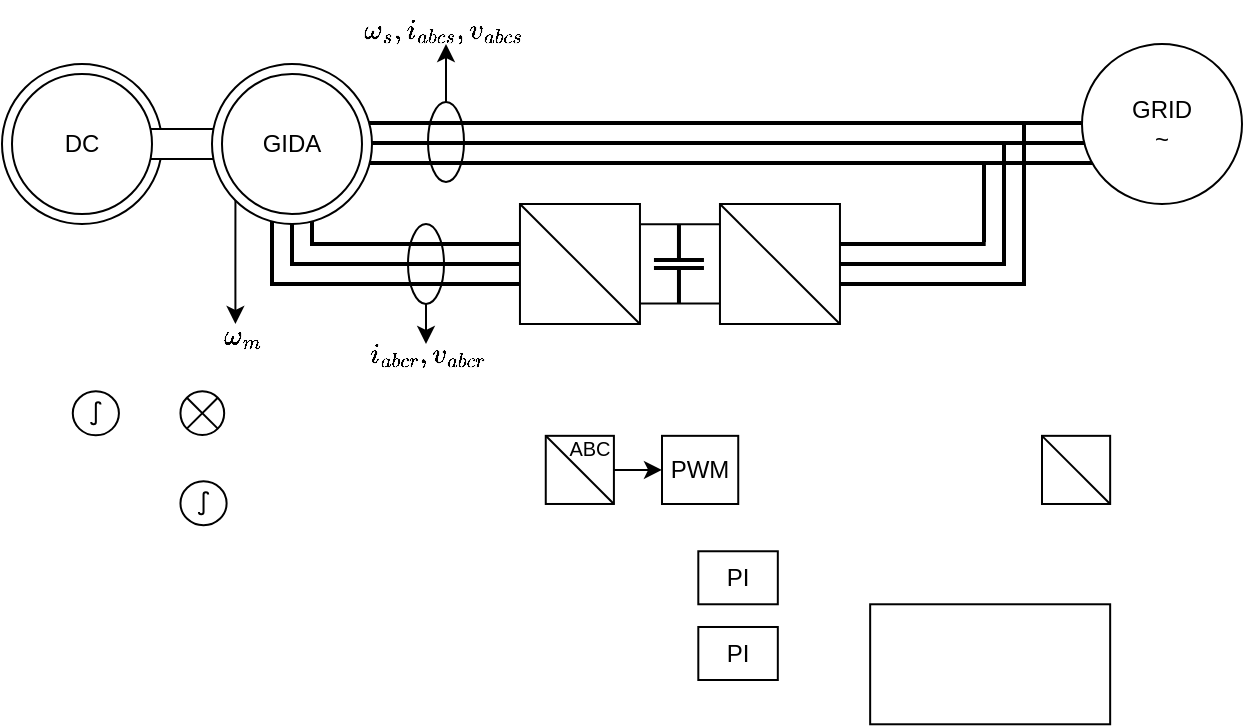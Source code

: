 <mxfile version="24.3.1" type="github">
  <diagram name="Página-1" id="I1N_2LX5mgsxKJud5I9W">
    <mxGraphModel dx="161" dy="93" grid="1" gridSize="10" guides="1" tooltips="1" connect="1" arrows="1" fold="1" page="1" pageScale="1" pageWidth="827" pageHeight="1169" math="1" shadow="0">
      <root>
        <mxCell id="0" />
        <mxCell id="1" parent="0" />
        <mxCell id="xOHgtGZR5Rzq2IbuNZQh-37" value="" style="endArrow=none;html=1;rounded=0;strokeWidth=2;" edge="1" parent="1">
          <mxGeometry width="50" height="50" relative="1" as="geometry">
            <mxPoint x="521" y="130" as="sourcePoint" />
            <mxPoint x="521" y="169" as="targetPoint" />
          </mxGeometry>
        </mxCell>
        <mxCell id="xOHgtGZR5Rzq2IbuNZQh-38" value="" style="endArrow=none;html=1;rounded=0;strokeWidth=2;" edge="1" parent="1">
          <mxGeometry width="50" height="50" relative="1" as="geometry">
            <mxPoint x="531" y="120" as="sourcePoint" />
            <mxPoint x="531" y="181" as="targetPoint" />
          </mxGeometry>
        </mxCell>
        <mxCell id="xOHgtGZR5Rzq2IbuNZQh-39" value="" style="endArrow=none;html=1;rounded=0;strokeWidth=2;" edge="1" parent="1">
          <mxGeometry width="50" height="50" relative="1" as="geometry">
            <mxPoint x="541" y="110" as="sourcePoint" />
            <mxPoint x="541" y="190" as="targetPoint" />
          </mxGeometry>
        </mxCell>
        <mxCell id="xOHgtGZR5Rzq2IbuNZQh-43" value="" style="ellipse;whiteSpace=wrap;html=1;aspect=fixed;" vertex="1" parent="1">
          <mxGeometry x="30" y="80" width="80" height="80" as="geometry" />
        </mxCell>
        <mxCell id="xOHgtGZR5Rzq2IbuNZQh-44" value="" style="shape=process;whiteSpace=wrap;html=1;backgroundOutline=1;" vertex="1" parent="1">
          <mxGeometry x="100" y="112.5" width="40" height="15" as="geometry" />
        </mxCell>
        <mxCell id="xOHgtGZR5Rzq2IbuNZQh-45" value="DC" style="ellipse;whiteSpace=wrap;html=1;aspect=fixed;" vertex="1" parent="1">
          <mxGeometry x="35" y="85" width="70" height="70" as="geometry" />
        </mxCell>
        <mxCell id="xOHgtGZR5Rzq2IbuNZQh-9" value="" style="endArrow=none;html=1;rounded=0;strokeWidth=2;" edge="1" parent="1">
          <mxGeometry width="50" height="50" relative="1" as="geometry">
            <mxPoint x="185" y="120" as="sourcePoint" />
            <mxPoint x="185" y="170" as="targetPoint" />
          </mxGeometry>
        </mxCell>
        <mxCell id="xOHgtGZR5Rzq2IbuNZQh-10" value="" style="endArrow=none;html=1;rounded=0;strokeWidth=2;" edge="1" parent="1">
          <mxGeometry width="50" height="50" relative="1" as="geometry">
            <mxPoint x="175" y="120" as="sourcePoint" />
            <mxPoint x="175" y="180" as="targetPoint" />
          </mxGeometry>
        </mxCell>
        <mxCell id="xOHgtGZR5Rzq2IbuNZQh-11" value="" style="endArrow=none;html=1;rounded=0;strokeWidth=2;" edge="1" parent="1">
          <mxGeometry width="50" height="50" relative="1" as="geometry">
            <mxPoint x="165" y="120" as="sourcePoint" />
            <mxPoint x="165" y="190" as="targetPoint" />
          </mxGeometry>
        </mxCell>
        <mxCell id="xOHgtGZR5Rzq2IbuNZQh-112" value="" style="group" vertex="1" connectable="0" parent="1">
          <mxGeometry x="210" y="109.5" width="400" height="20" as="geometry" />
        </mxCell>
        <mxCell id="xOHgtGZR5Rzq2IbuNZQh-3" value="" style="endArrow=none;html=1;rounded=0;strokeWidth=2;" edge="1" parent="xOHgtGZR5Rzq2IbuNZQh-112">
          <mxGeometry width="50" height="50" relative="1" as="geometry">
            <mxPoint as="sourcePoint" />
            <mxPoint x="400" as="targetPoint" />
          </mxGeometry>
        </mxCell>
        <mxCell id="xOHgtGZR5Rzq2IbuNZQh-4" value="" style="endArrow=none;html=1;rounded=0;strokeWidth=2;" edge="1" parent="xOHgtGZR5Rzq2IbuNZQh-112">
          <mxGeometry width="50" height="50" relative="1" as="geometry">
            <mxPoint y="10" as="sourcePoint" />
            <mxPoint x="400" y="10" as="targetPoint" />
          </mxGeometry>
        </mxCell>
        <mxCell id="xOHgtGZR5Rzq2IbuNZQh-5" value="" style="endArrow=none;html=1;rounded=0;strokeWidth=2;" edge="1" parent="xOHgtGZR5Rzq2IbuNZQh-112">
          <mxGeometry width="50" height="50" relative="1" as="geometry">
            <mxPoint y="20" as="sourcePoint" />
            <mxPoint x="400" y="20" as="targetPoint" />
          </mxGeometry>
        </mxCell>
        <mxCell id="xOHgtGZR5Rzq2IbuNZQh-7" value="GRID&lt;div&gt;~&lt;/div&gt;" style="ellipse;whiteSpace=wrap;html=1;aspect=fixed;" vertex="1" parent="1">
          <mxGeometry x="570" y="70" width="80" height="80" as="geometry" />
        </mxCell>
        <mxCell id="xOHgtGZR5Rzq2IbuNZQh-40" value="" style="endArrow=none;html=1;rounded=0;strokeWidth=2;" edge="1" parent="1">
          <mxGeometry width="50" height="50" relative="1" as="geometry">
            <mxPoint x="521.843" y="170" as="sourcePoint" />
            <mxPoint x="412.831" y="170" as="targetPoint" />
          </mxGeometry>
        </mxCell>
        <mxCell id="xOHgtGZR5Rzq2IbuNZQh-41" value="" style="endArrow=none;html=1;rounded=0;strokeWidth=2;" edge="1" parent="1">
          <mxGeometry width="50" height="50" relative="1" as="geometry">
            <mxPoint x="531" y="180" as="sourcePoint" />
            <mxPoint x="395" y="180" as="targetPoint" />
          </mxGeometry>
        </mxCell>
        <mxCell id="xOHgtGZR5Rzq2IbuNZQh-42" value="" style="endArrow=none;html=1;rounded=0;strokeWidth=2;" edge="1" parent="1">
          <mxGeometry width="50" height="50" relative="1" as="geometry">
            <mxPoint x="542" y="190" as="sourcePoint" />
            <mxPoint x="410" y="190" as="targetPoint" />
          </mxGeometry>
        </mxCell>
        <mxCell id="xOHgtGZR5Rzq2IbuNZQh-113" value="" style="group" vertex="1" connectable="0" parent="1">
          <mxGeometry x="164" y="170" width="156" height="30" as="geometry" />
        </mxCell>
        <mxCell id="xOHgtGZR5Rzq2IbuNZQh-13" value="" style="endArrow=none;html=1;rounded=0;strokeWidth=2;" edge="1" parent="xOHgtGZR5Rzq2IbuNZQh-113">
          <mxGeometry width="50" height="50" relative="1" as="geometry">
            <mxPoint x="20" as="sourcePoint" />
            <mxPoint x="156" as="targetPoint" />
          </mxGeometry>
        </mxCell>
        <mxCell id="xOHgtGZR5Rzq2IbuNZQh-14" value="" style="endArrow=none;html=1;rounded=0;strokeWidth=2;" edge="1" parent="xOHgtGZR5Rzq2IbuNZQh-113">
          <mxGeometry width="50" height="50" relative="1" as="geometry">
            <mxPoint x="10" y="10" as="sourcePoint" />
            <mxPoint x="156" y="10" as="targetPoint" />
          </mxGeometry>
        </mxCell>
        <mxCell id="xOHgtGZR5Rzq2IbuNZQh-15" value="" style="endArrow=none;html=1;rounded=0;strokeWidth=2;" edge="1" parent="xOHgtGZR5Rzq2IbuNZQh-113">
          <mxGeometry width="50" height="50" relative="1" as="geometry">
            <mxPoint y="20" as="sourcePoint" />
            <mxPoint x="156" y="20" as="targetPoint" />
          </mxGeometry>
        </mxCell>
        <mxCell id="xOHgtGZR5Rzq2IbuNZQh-143" style="edgeStyle=orthogonalEdgeStyle;rounded=0;orthogonalLoop=1;jettySize=auto;html=1;exitX=0.5;exitY=1;exitDx=0;exitDy=0;" edge="1" parent="xOHgtGZR5Rzq2IbuNZQh-113" source="xOHgtGZR5Rzq2IbuNZQh-138">
          <mxGeometry relative="1" as="geometry">
            <mxPoint x="78" y="50" as="targetPoint" />
          </mxGeometry>
        </mxCell>
        <mxCell id="xOHgtGZR5Rzq2IbuNZQh-138" value="" style="ellipse;whiteSpace=wrap;html=1;fillColor=none;" vertex="1" parent="xOHgtGZR5Rzq2IbuNZQh-113">
          <mxGeometry x="69" y="-10" width="18" height="40" as="geometry" />
        </mxCell>
        <mxCell id="xOHgtGZR5Rzq2IbuNZQh-87" value="" style="group" vertex="1" connectable="0" parent="1">
          <mxGeometry x="288.98" y="150" width="160" height="60" as="geometry" />
        </mxCell>
        <mxCell id="xOHgtGZR5Rzq2IbuNZQh-24" value="" style="whiteSpace=wrap;html=1;aspect=fixed;" vertex="1" parent="xOHgtGZR5Rzq2IbuNZQh-87">
          <mxGeometry width="60" height="60" as="geometry" />
        </mxCell>
        <mxCell id="xOHgtGZR5Rzq2IbuNZQh-27" value="" style="endArrow=none;html=1;rounded=0;entryX=0;entryY=0;entryDx=0;entryDy=0;exitX=1;exitY=1;exitDx=0;exitDy=0;" edge="1" parent="xOHgtGZR5Rzq2IbuNZQh-87" source="xOHgtGZR5Rzq2IbuNZQh-24" target="xOHgtGZR5Rzq2IbuNZQh-24">
          <mxGeometry width="50" height="50" relative="1" as="geometry">
            <mxPoint x="20" y="20" as="sourcePoint" />
            <mxPoint x="70" y="-30" as="targetPoint" />
          </mxGeometry>
        </mxCell>
        <mxCell id="xOHgtGZR5Rzq2IbuNZQh-29" value="" style="endArrow=none;html=1;rounded=0;entryX=-0.002;entryY=0.169;entryDx=0;entryDy=0;entryPerimeter=0;exitX=1.007;exitY=0.169;exitDx=0;exitDy=0;exitPerimeter=0;" edge="1" parent="xOHgtGZR5Rzq2IbuNZQh-87" source="xOHgtGZR5Rzq2IbuNZQh-24" target="xOHgtGZR5Rzq2IbuNZQh-26">
          <mxGeometry width="50" height="50" relative="1" as="geometry">
            <mxPoint x="20" y="80" as="sourcePoint" />
            <mxPoint x="70" y="30" as="targetPoint" />
          </mxGeometry>
        </mxCell>
        <mxCell id="xOHgtGZR5Rzq2IbuNZQh-30" value="" style="endArrow=none;html=1;rounded=0;entryX=-0.002;entryY=0.169;entryDx=0;entryDy=0;entryPerimeter=0;exitX=1.007;exitY=0.169;exitDx=0;exitDy=0;exitPerimeter=0;" edge="1" parent="xOHgtGZR5Rzq2IbuNZQh-87">
          <mxGeometry width="50" height="50" relative="1" as="geometry">
            <mxPoint x="60" y="49.71" as="sourcePoint" />
            <mxPoint x="100" y="49.71" as="targetPoint" />
          </mxGeometry>
        </mxCell>
        <mxCell id="xOHgtGZR5Rzq2IbuNZQh-34" value="" style="pointerEvents=1;verticalLabelPosition=bottom;shadow=0;dashed=0;align=center;html=1;verticalAlign=top;shape=mxgraph.electrical.capacitors.capacitor_1;strokeWidth=2;rotation=90;" vertex="1" parent="xOHgtGZR5Rzq2IbuNZQh-87">
          <mxGeometry x="59.5" y="17.5" width="40" height="25" as="geometry" />
        </mxCell>
        <mxCell id="xOHgtGZR5Rzq2IbuNZQh-26" value="" style="whiteSpace=wrap;html=1;aspect=fixed;" vertex="1" parent="xOHgtGZR5Rzq2IbuNZQh-87">
          <mxGeometry x="100" width="60" height="60" as="geometry" />
        </mxCell>
        <mxCell id="xOHgtGZR5Rzq2IbuNZQh-28" value="" style="endArrow=none;html=1;rounded=0;entryX=0;entryY=0;entryDx=0;entryDy=0;exitX=1;exitY=1;exitDx=0;exitDy=0;" edge="1" parent="xOHgtGZR5Rzq2IbuNZQh-87">
          <mxGeometry width="50" height="50" relative="1" as="geometry">
            <mxPoint x="160" y="60" as="sourcePoint" />
            <mxPoint x="100" as="targetPoint" />
          </mxGeometry>
        </mxCell>
        <mxCell id="xOHgtGZR5Rzq2IbuNZQh-55" value="" style="group" vertex="1" connectable="0" parent="1">
          <mxGeometry x="135" y="80" width="80" height="80" as="geometry" />
        </mxCell>
        <mxCell id="xOHgtGZR5Rzq2IbuNZQh-144" style="edgeStyle=orthogonalEdgeStyle;rounded=0;orthogonalLoop=1;jettySize=auto;html=1;exitX=0;exitY=1;exitDx=0;exitDy=0;" edge="1" parent="xOHgtGZR5Rzq2IbuNZQh-55" source="xOHgtGZR5Rzq2IbuNZQh-2">
          <mxGeometry relative="1" as="geometry">
            <mxPoint x="11.714" y="130" as="targetPoint" />
          </mxGeometry>
        </mxCell>
        <mxCell id="xOHgtGZR5Rzq2IbuNZQh-2" value="" style="ellipse;whiteSpace=wrap;html=1;aspect=fixed;" vertex="1" parent="xOHgtGZR5Rzq2IbuNZQh-55">
          <mxGeometry width="80" height="80" as="geometry" />
        </mxCell>
        <mxCell id="xOHgtGZR5Rzq2IbuNZQh-46" value="GIDA" style="ellipse;whiteSpace=wrap;html=1;aspect=fixed;" vertex="1" parent="xOHgtGZR5Rzq2IbuNZQh-55">
          <mxGeometry x="5" y="5" width="70" height="70" as="geometry" />
        </mxCell>
        <mxCell id="xOHgtGZR5Rzq2IbuNZQh-89" style="edgeStyle=orthogonalEdgeStyle;rounded=0;orthogonalLoop=1;jettySize=auto;html=1;" edge="1" parent="1" target="xOHgtGZR5Rzq2IbuNZQh-94">
          <mxGeometry relative="1" as="geometry" />
        </mxCell>
        <mxCell id="xOHgtGZR5Rzq2IbuNZQh-90" style="edgeStyle=orthogonalEdgeStyle;rounded=0;orthogonalLoop=1;jettySize=auto;html=1;exitX=1;exitY=1;exitDx=0;exitDy=0;entryX=0;entryY=0.5;entryDx=0;entryDy=0;" edge="1" parent="1" target="xOHgtGZR5Rzq2IbuNZQh-108">
          <mxGeometry relative="1" as="geometry">
            <mxPoint x="290" y="318" as="targetPoint" />
          </mxGeometry>
        </mxCell>
        <mxCell id="xOHgtGZR5Rzq2IbuNZQh-91" style="edgeStyle=orthogonalEdgeStyle;rounded=0;orthogonalLoop=1;jettySize=auto;html=1;exitX=0.5;exitY=1;exitDx=0;exitDy=0;entryX=0.537;entryY=-0.119;entryDx=0;entryDy=0;entryPerimeter=0;" edge="1" parent="1" target="xOHgtGZR5Rzq2IbuNZQh-108">
          <mxGeometry relative="1" as="geometry" />
        </mxCell>
        <mxCell id="xOHgtGZR5Rzq2IbuNZQh-97" value="PI" style="rounded=0;whiteSpace=wrap;html=1;" vertex="1" parent="1">
          <mxGeometry x="378.155" y="361.495" width="39.757" height="26.505" as="geometry" />
        </mxCell>
        <mxCell id="xOHgtGZR5Rzq2IbuNZQh-99" value="PI" style="rounded=0;whiteSpace=wrap;html=1;" vertex="1" parent="1">
          <mxGeometry x="378.155" y="323.631" width="39.757" height="26.505" as="geometry" />
        </mxCell>
        <mxCell id="xOHgtGZR5Rzq2IbuNZQh-102" value="" style="group;direction=south;" vertex="1" connectable="0" parent="1">
          <mxGeometry x="301.882" y="265.917" width="58.118" height="34.077" as="geometry" />
        </mxCell>
        <mxCell id="xOHgtGZR5Rzq2IbuNZQh-104" value="" style="whiteSpace=wrap;html=1;aspect=fixed;" vertex="1" parent="xOHgtGZR5Rzq2IbuNZQh-102">
          <mxGeometry width="34.077" height="34.077" as="geometry" />
        </mxCell>
        <mxCell id="xOHgtGZR5Rzq2IbuNZQh-105" value="" style="endArrow=none;html=1;rounded=0;entryX=0;entryY=0;entryDx=0;entryDy=0;exitX=1;exitY=1;exitDx=0;exitDy=0;" edge="1" parent="xOHgtGZR5Rzq2IbuNZQh-102" source="xOHgtGZR5Rzq2IbuNZQh-104" target="xOHgtGZR5Rzq2IbuNZQh-104">
          <mxGeometry width="50" height="50" relative="1" as="geometry">
            <mxPoint x="11.359" y="11.359" as="sourcePoint" />
            <mxPoint x="39.757" y="-17.039" as="targetPoint" />
          </mxGeometry>
        </mxCell>
        <mxCell id="xOHgtGZR5Rzq2IbuNZQh-172" value="ABC" style="text;html=1;align=center;verticalAlign=middle;whiteSpace=wrap;rounded=0;fontSize=10;" vertex="1" parent="xOHgtGZR5Rzq2IbuNZQh-102">
          <mxGeometry x="11.1" y="4" width="21.88" height="4.08" as="geometry" />
        </mxCell>
        <mxCell id="xOHgtGZR5Rzq2IbuNZQh-135" value="" style="rounded=0;whiteSpace=wrap;html=1;" vertex="1" parent="1">
          <mxGeometry x="464.08" y="350.14" width="120" height="60" as="geometry" />
        </mxCell>
        <mxCell id="xOHgtGZR5Rzq2IbuNZQh-136" value="" style="group" vertex="1" connectable="0" parent="1">
          <mxGeometry x="550" y="265.92" width="34.077" height="34.077" as="geometry" />
        </mxCell>
        <mxCell id="xOHgtGZR5Rzq2IbuNZQh-94" value="" style="whiteSpace=wrap;html=1;aspect=fixed;" vertex="1" parent="xOHgtGZR5Rzq2IbuNZQh-136">
          <mxGeometry width="34.077" height="34.077" as="geometry" />
        </mxCell>
        <mxCell id="xOHgtGZR5Rzq2IbuNZQh-95" value="" style="endArrow=none;html=1;rounded=0;entryX=0;entryY=0;entryDx=0;entryDy=0;exitX=1;exitY=1;exitDx=0;exitDy=0;" edge="1" parent="xOHgtGZR5Rzq2IbuNZQh-136" source="xOHgtGZR5Rzq2IbuNZQh-94" target="xOHgtGZR5Rzq2IbuNZQh-94">
          <mxGeometry width="50" height="50" relative="1" as="geometry">
            <mxPoint x="11.359" y="11.359" as="sourcePoint" />
            <mxPoint x="39.757" y="-17.039" as="targetPoint" />
          </mxGeometry>
        </mxCell>
        <mxCell id="xOHgtGZR5Rzq2IbuNZQh-142" style="edgeStyle=orthogonalEdgeStyle;rounded=0;orthogonalLoop=1;jettySize=auto;html=1;exitX=0.5;exitY=0;exitDx=0;exitDy=0;" edge="1" parent="1" source="xOHgtGZR5Rzq2IbuNZQh-139">
          <mxGeometry relative="1" as="geometry">
            <mxPoint x="252" y="70" as="targetPoint" />
          </mxGeometry>
        </mxCell>
        <mxCell id="xOHgtGZR5Rzq2IbuNZQh-139" value="" style="ellipse;whiteSpace=wrap;html=1;fillColor=none;" vertex="1" parent="1">
          <mxGeometry x="243" y="99" width="18" height="40" as="geometry" />
        </mxCell>
        <mxCell id="xOHgtGZR5Rzq2IbuNZQh-147" value="\(\omega_s, i_{abcs}, v_{abcs}\)" style="text;html=1;align=center;verticalAlign=middle;resizable=0;points=[];autosize=1;strokeColor=none;fillColor=none;" vertex="1" parent="1">
          <mxGeometry x="155" y="48" width="190" height="30" as="geometry" />
        </mxCell>
        <mxCell id="xOHgtGZR5Rzq2IbuNZQh-148" value="\(&amp;nbsp;i_{abcr}, v_{abcr}\)" style="text;html=1;align=center;verticalAlign=middle;resizable=0;points=[];autosize=1;strokeColor=none;fillColor=none;" vertex="1" parent="1">
          <mxGeometry x="177" y="210" width="130" height="30" as="geometry" />
        </mxCell>
        <mxCell id="xOHgtGZR5Rzq2IbuNZQh-149" value="\(\omega_m\)" style="text;html=1;align=center;verticalAlign=middle;resizable=0;points=[];autosize=1;strokeColor=none;fillColor=none;" vertex="1" parent="1">
          <mxGeometry x="105" y="201" width="90" height="30" as="geometry" />
        </mxCell>
        <mxCell id="xOHgtGZR5Rzq2IbuNZQh-150" value="" style="verticalLabelPosition=bottom;shadow=0;dashed=0;align=center;html=1;verticalAlign=top;shape=mxgraph.electrical.abstract.integrator;" vertex="1" parent="1">
          <mxGeometry x="65.385" y="243.643" width="23.077" height="22.02" as="geometry" />
        </mxCell>
        <mxCell id="xOHgtGZR5Rzq2IbuNZQh-154" value="" style="verticalLabelPosition=bottom;shadow=0;dashed=0;align=center;html=1;verticalAlign=top;shape=mxgraph.electrical.abstract.integrator;" vertex="1" parent="1">
          <mxGeometry x="119.231" y="288.623" width="23.077" height="22.02" as="geometry" />
        </mxCell>
        <mxCell id="xOHgtGZR5Rzq2IbuNZQh-108" value="" style="ellipse;whiteSpace=wrap;html=1;aspect=fixed;" vertex="1" parent="1">
          <mxGeometry x="119.231" y="243.64" width="21.855" height="21.855" as="geometry" />
        </mxCell>
        <mxCell id="xOHgtGZR5Rzq2IbuNZQh-109" value="" style="endArrow=none;html=1;rounded=0;entryX=0;entryY=0;entryDx=0;entryDy=0;exitX=1;exitY=1;exitDx=0;exitDy=0;" edge="1" parent="1" source="xOHgtGZR5Rzq2IbuNZQh-108" target="xOHgtGZR5Rzq2IbuNZQh-108">
          <mxGeometry width="50" height="50" relative="1" as="geometry">
            <mxPoint x="103.077" y="298.691" as="sourcePoint" />
            <mxPoint x="143.462" y="259.054" as="targetPoint" />
          </mxGeometry>
        </mxCell>
        <mxCell id="xOHgtGZR5Rzq2IbuNZQh-110" value="" style="endArrow=none;html=1;rounded=0;entryX=1;entryY=0;entryDx=0;entryDy=0;exitX=0;exitY=1;exitDx=0;exitDy=0;" edge="1" parent="1" source="xOHgtGZR5Rzq2IbuNZQh-108" target="xOHgtGZR5Rzq2IbuNZQh-108">
          <mxGeometry width="50" height="50" relative="1" as="geometry">
            <mxPoint x="97.307" y="328.419" as="sourcePoint" />
            <mxPoint x="155.001" y="273.368" as="targetPoint" />
          </mxGeometry>
        </mxCell>
        <mxCell id="xOHgtGZR5Rzq2IbuNZQh-170" value="PWM" style="rounded=0;whiteSpace=wrap;html=1;" vertex="1" parent="1">
          <mxGeometry x="360" y="265.92" width="38.12" height="34.08" as="geometry" />
        </mxCell>
        <mxCell id="xOHgtGZR5Rzq2IbuNZQh-171" value="" style="edgeStyle=orthogonalEdgeStyle;rounded=0;orthogonalLoop=1;jettySize=auto;html=1;" edge="1" parent="1" source="xOHgtGZR5Rzq2IbuNZQh-104" target="xOHgtGZR5Rzq2IbuNZQh-170">
          <mxGeometry relative="1" as="geometry" />
        </mxCell>
      </root>
    </mxGraphModel>
  </diagram>
</mxfile>
